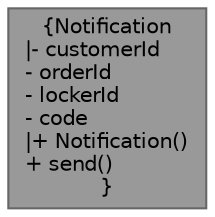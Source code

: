 digraph "Notification"
{
 // INTERACTIVE_SVG=YES
 // LATEX_PDF_SIZE
  bgcolor="transparent";
  edge [fontname=Helvetica,fontsize=10,labelfontname=Helvetica,labelfontsize=10];
  node [fontname=Helvetica,fontsize=10,shape=box,height=0.2,width=0.4];
  Node1 [label="{Notification\n|- customerId\l- orderId\l- lockerId\l- code\l|+ Notification()\l+ send()\l}",height=0.2,width=0.4,color="gray40", fillcolor="grey60", style="filled", fontcolor="black",tooltip=" "];
}
